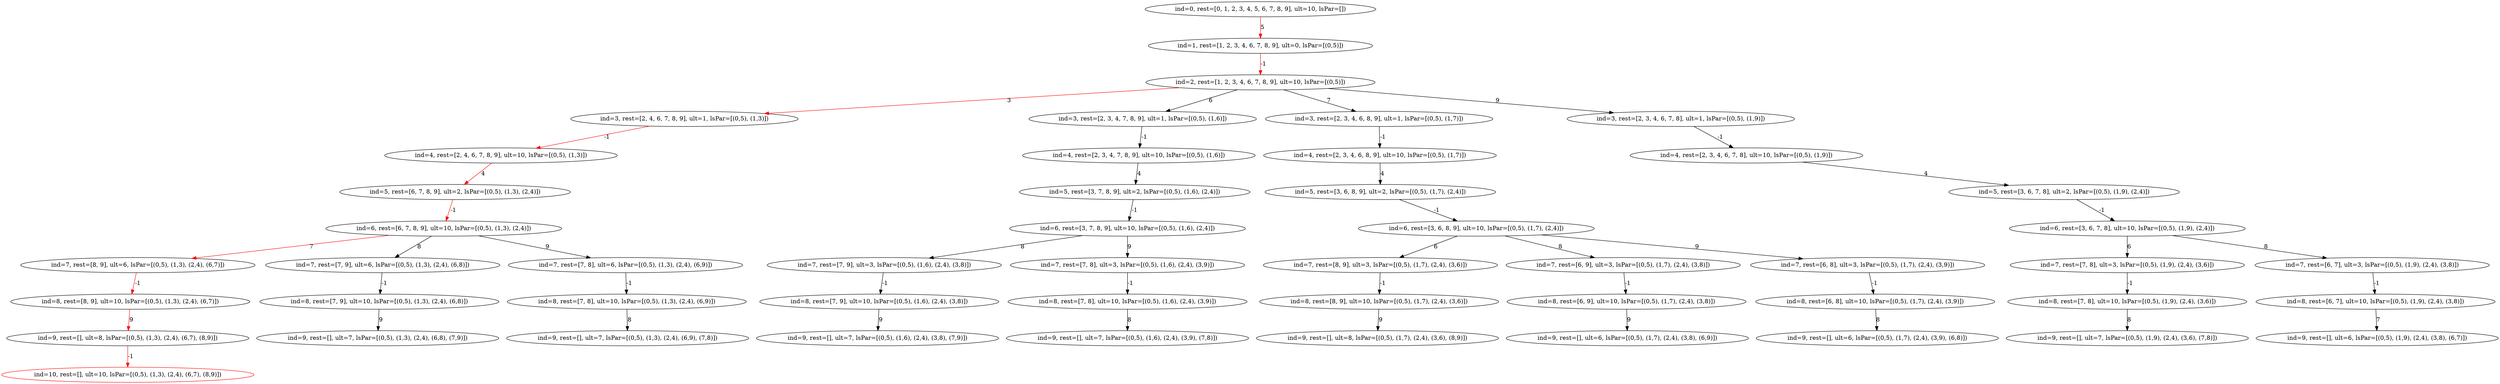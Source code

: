 strict digraph G {
  1 [ label="ind=9, rest=[], ult=8, lsPar=[(0,5), (1,3), (2,4), (6,7), (8,9)])" ];
  2 [ color="red" label="ind=10, rest=[], ult=10, lsPar=[(0,5), (1,3), (2,4), (6,7), (8,9)])" ];
  3 [ label="ind=8, rest=[8, 9], ult=10, lsPar=[(0,5), (1,3), (2,4), (6,7)])" ];
  4 [ label="ind=7, rest=[8, 9], ult=6, lsPar=[(0,5), (1,3), (2,4), (6,7)])" ];
  5 [ label="ind=6, rest=[6, 7, 8, 9], ult=10, lsPar=[(0,5), (1,3), (2,4)])" ];
  6 [ label="ind=8, rest=[7, 9], ult=10, lsPar=[(0,5), (1,3), (2,4), (6,8)])" ];
  7 [ label="ind=9, rest=[], ult=7, lsPar=[(0,5), (1,3), (2,4), (6,8), (7,9)])" ];
  8 [ label="ind=7, rest=[7, 9], ult=6, lsPar=[(0,5), (1,3), (2,4), (6,8)])" ];
  9 [ label="ind=8, rest=[7, 8], ult=10, lsPar=[(0,5), (1,3), (2,4), (6,9)])" ];
  10 [ label="ind=9, rest=[], ult=7, lsPar=[(0,5), (1,3), (2,4), (6,9), (7,8)])" ];
  11 [ label="ind=7, rest=[7, 8], ult=6, lsPar=[(0,5), (1,3), (2,4), (6,9)])" ];
  12 [ label="ind=5, rest=[6, 7, 8, 9], ult=2, lsPar=[(0,5), (1,3), (2,4)])" ];
  13 [ label="ind=4, rest=[2, 4, 6, 7, 8, 9], ult=10, lsPar=[(0,5), (1,3)])" ];
  14 [ label="ind=3, rest=[2, 4, 6, 7, 8, 9], ult=1, lsPar=[(0,5), (1,3)])" ];
  15 [ label="ind=2, rest=[1, 2, 3, 4, 6, 7, 8, 9], ult=10, lsPar=[(0,5)])" ];
  16 [ label="ind=8, rest=[7, 9], ult=10, lsPar=[(0,5), (1,6), (2,4), (3,8)])" ];
  17 [ label="ind=9, rest=[], ult=7, lsPar=[(0,5), (1,6), (2,4), (3,8), (7,9)])" ];
  18 [ label="ind=7, rest=[7, 9], ult=3, lsPar=[(0,5), (1,6), (2,4), (3,8)])" ];
  19 [ label="ind=6, rest=[3, 7, 8, 9], ult=10, lsPar=[(0,5), (1,6), (2,4)])" ];
  20 [ label="ind=8, rest=[7, 8], ult=10, lsPar=[(0,5), (1,6), (2,4), (3,9)])" ];
  21 [ label="ind=9, rest=[], ult=7, lsPar=[(0,5), (1,6), (2,4), (3,9), (7,8)])" ];
  22 [ label="ind=7, rest=[7, 8], ult=3, lsPar=[(0,5), (1,6), (2,4), (3,9)])" ];
  23 [ label="ind=5, rest=[3, 7, 8, 9], ult=2, lsPar=[(0,5), (1,6), (2,4)])" ];
  24 [ label="ind=4, rest=[2, 3, 4, 7, 8, 9], ult=10, lsPar=[(0,5), (1,6)])" ];
  25 [ label="ind=3, rest=[2, 3, 4, 7, 8, 9], ult=1, lsPar=[(0,5), (1,6)])" ];
  26 [ label="ind=8, rest=[8, 9], ult=10, lsPar=[(0,5), (1,7), (2,4), (3,6)])" ];
  27 [ label="ind=9, rest=[], ult=8, lsPar=[(0,5), (1,7), (2,4), (3,6), (8,9)])" ];
  28 [ label="ind=7, rest=[8, 9], ult=3, lsPar=[(0,5), (1,7), (2,4), (3,6)])" ];
  29 [ label="ind=6, rest=[3, 6, 8, 9], ult=10, lsPar=[(0,5), (1,7), (2,4)])" ];
  30 [ label="ind=8, rest=[6, 9], ult=10, lsPar=[(0,5), (1,7), (2,4), (3,8)])" ];
  31 [ label="ind=9, rest=[], ult=6, lsPar=[(0,5), (1,7), (2,4), (3,8), (6,9)])" ];
  32 [ label="ind=7, rest=[6, 9], ult=3, lsPar=[(0,5), (1,7), (2,4), (3,8)])" ];
  33 [ label="ind=8, rest=[6, 8], ult=10, lsPar=[(0,5), (1,7), (2,4), (3,9)])" ];
  34 [ label="ind=9, rest=[], ult=6, lsPar=[(0,5), (1,7), (2,4), (3,9), (6,8)])" ];
  35 [ label="ind=7, rest=[6, 8], ult=3, lsPar=[(0,5), (1,7), (2,4), (3,9)])" ];
  36 [ label="ind=5, rest=[3, 6, 8, 9], ult=2, lsPar=[(0,5), (1,7), (2,4)])" ];
  37 [ label="ind=4, rest=[2, 3, 4, 6, 8, 9], ult=10, lsPar=[(0,5), (1,7)])" ];
  38 [ label="ind=3, rest=[2, 3, 4, 6, 8, 9], ult=1, lsPar=[(0,5), (1,7)])" ];
  39 [ label="ind=8, rest=[7, 8], ult=10, lsPar=[(0,5), (1,9), (2,4), (3,6)])" ];
  40 [ label="ind=9, rest=[], ult=7, lsPar=[(0,5), (1,9), (2,4), (3,6), (7,8)])" ];
  41 [ label="ind=7, rest=[7, 8], ult=3, lsPar=[(0,5), (1,9), (2,4), (3,6)])" ];
  42 [ label="ind=6, rest=[3, 6, 7, 8], ult=10, lsPar=[(0,5), (1,9), (2,4)])" ];
  43 [ label="ind=8, rest=[6, 7], ult=10, lsPar=[(0,5), (1,9), (2,4), (3,8)])" ];
  44 [ label="ind=9, rest=[], ult=6, lsPar=[(0,5), (1,9), (2,4), (3,8), (6,7)])" ];
  45 [ label="ind=7, rest=[6, 7], ult=3, lsPar=[(0,5), (1,9), (2,4), (3,8)])" ];
  46 [ label="ind=5, rest=[3, 6, 7, 8], ult=2, lsPar=[(0,5), (1,9), (2,4)])" ];
  47 [ label="ind=4, rest=[2, 3, 4, 6, 7, 8], ult=10, lsPar=[(0,5), (1,9)])" ];
  48 [ label="ind=3, rest=[2, 3, 4, 6, 7, 8], ult=1, lsPar=[(0,5), (1,9)])" ];
  49 [ label="ind=1, rest=[1, 2, 3, 4, 6, 7, 8, 9], ult=0, lsPar=[(0,5)])" ];
  50 [ label="ind=0, rest=[0, 1, 2, 3, 4, 5, 6, 7, 8, 9], ult=10, lsPar=[])" ];
  1 -> 2 [ color="red" label="-1" ];
  3 -> 1 [ color="red" label="9" ];
  4 -> 3 [ color="red" label="-1" ];
  5 -> 4 [ color="red" label="7" ];
  6 -> 7 [ label="9" ];
  8 -> 6 [ label="-1" ];
  5 -> 8 [ label="8" ];
  9 -> 10 [ label="8" ];
  11 -> 9 [ label="-1" ];
  5 -> 11 [ label="9" ];
  12 -> 5 [ color="red" label="-1" ];
  13 -> 12 [ color="red" label="4" ];
  14 -> 13 [ color="red" label="-1" ];
  15 -> 14 [ color="red" label="3" ];
  16 -> 17 [ label="9" ];
  18 -> 16 [ label="-1" ];
  19 -> 18 [ label="8" ];
  20 -> 21 [ label="8" ];
  22 -> 20 [ label="-1" ];
  19 -> 22 [ label="9" ];
  23 -> 19 [ label="-1" ];
  24 -> 23 [ label="4" ];
  25 -> 24 [ label="-1" ];
  15 -> 25 [ label="6" ];
  26 -> 27 [ label="9" ];
  28 -> 26 [ label="-1" ];
  29 -> 28 [ label="6" ];
  30 -> 31 [ label="9" ];
  32 -> 30 [ label="-1" ];
  29 -> 32 [ label="8" ];
  33 -> 34 [ label="8" ];
  35 -> 33 [ label="-1" ];
  29 -> 35 [ label="9" ];
  36 -> 29 [ label="-1" ];
  37 -> 36 [ label="4" ];
  38 -> 37 [ label="-1" ];
  15 -> 38 [ label="7" ];
  39 -> 40 [ label="8" ];
  41 -> 39 [ label="-1" ];
  42 -> 41 [ label="6" ];
  43 -> 44 [ label="7" ];
  45 -> 43 [ label="-1" ];
  42 -> 45 [ label="8" ];
  46 -> 42 [ label="-1" ];
  47 -> 46 [ label="4" ];
  48 -> 47 [ label="-1" ];
  15 -> 48 [ label="9" ];
  49 -> 15 [ color="red" label="-1" ];
  50 -> 49 [ color="red" label="5" ];
}
